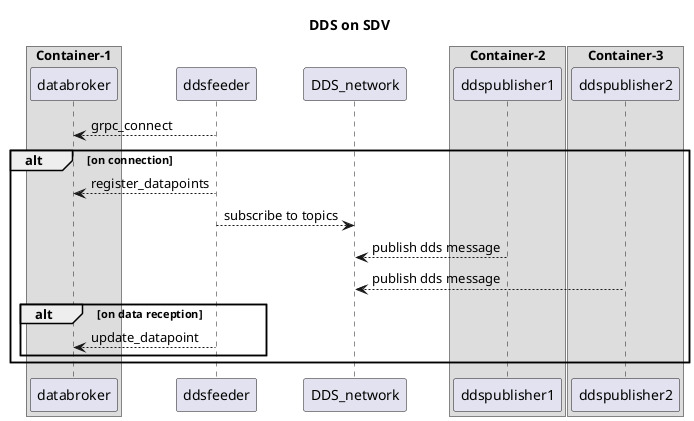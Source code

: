 @startuml OverallSequence
title DDS on SDV
box "Container-1"
participant databroker
end box
databroker <-- ddsfeeder : grpc_connect
alt on connection
ddsfeeder --> databroker : register_datapoints
ddsfeeder --> DDS_network : subscribe to topics
box "Container-2"
participant ddspublisher1
end box
box "Container-3"
participant ddspublisher2
end box
ddspublisher1 --> DDS_network : publish dds message
ddspublisher2 --> DDS_network : publish dds message
alt on data reception
ddsfeeder --> databroker : update_datapoint
end note
end
@enduml